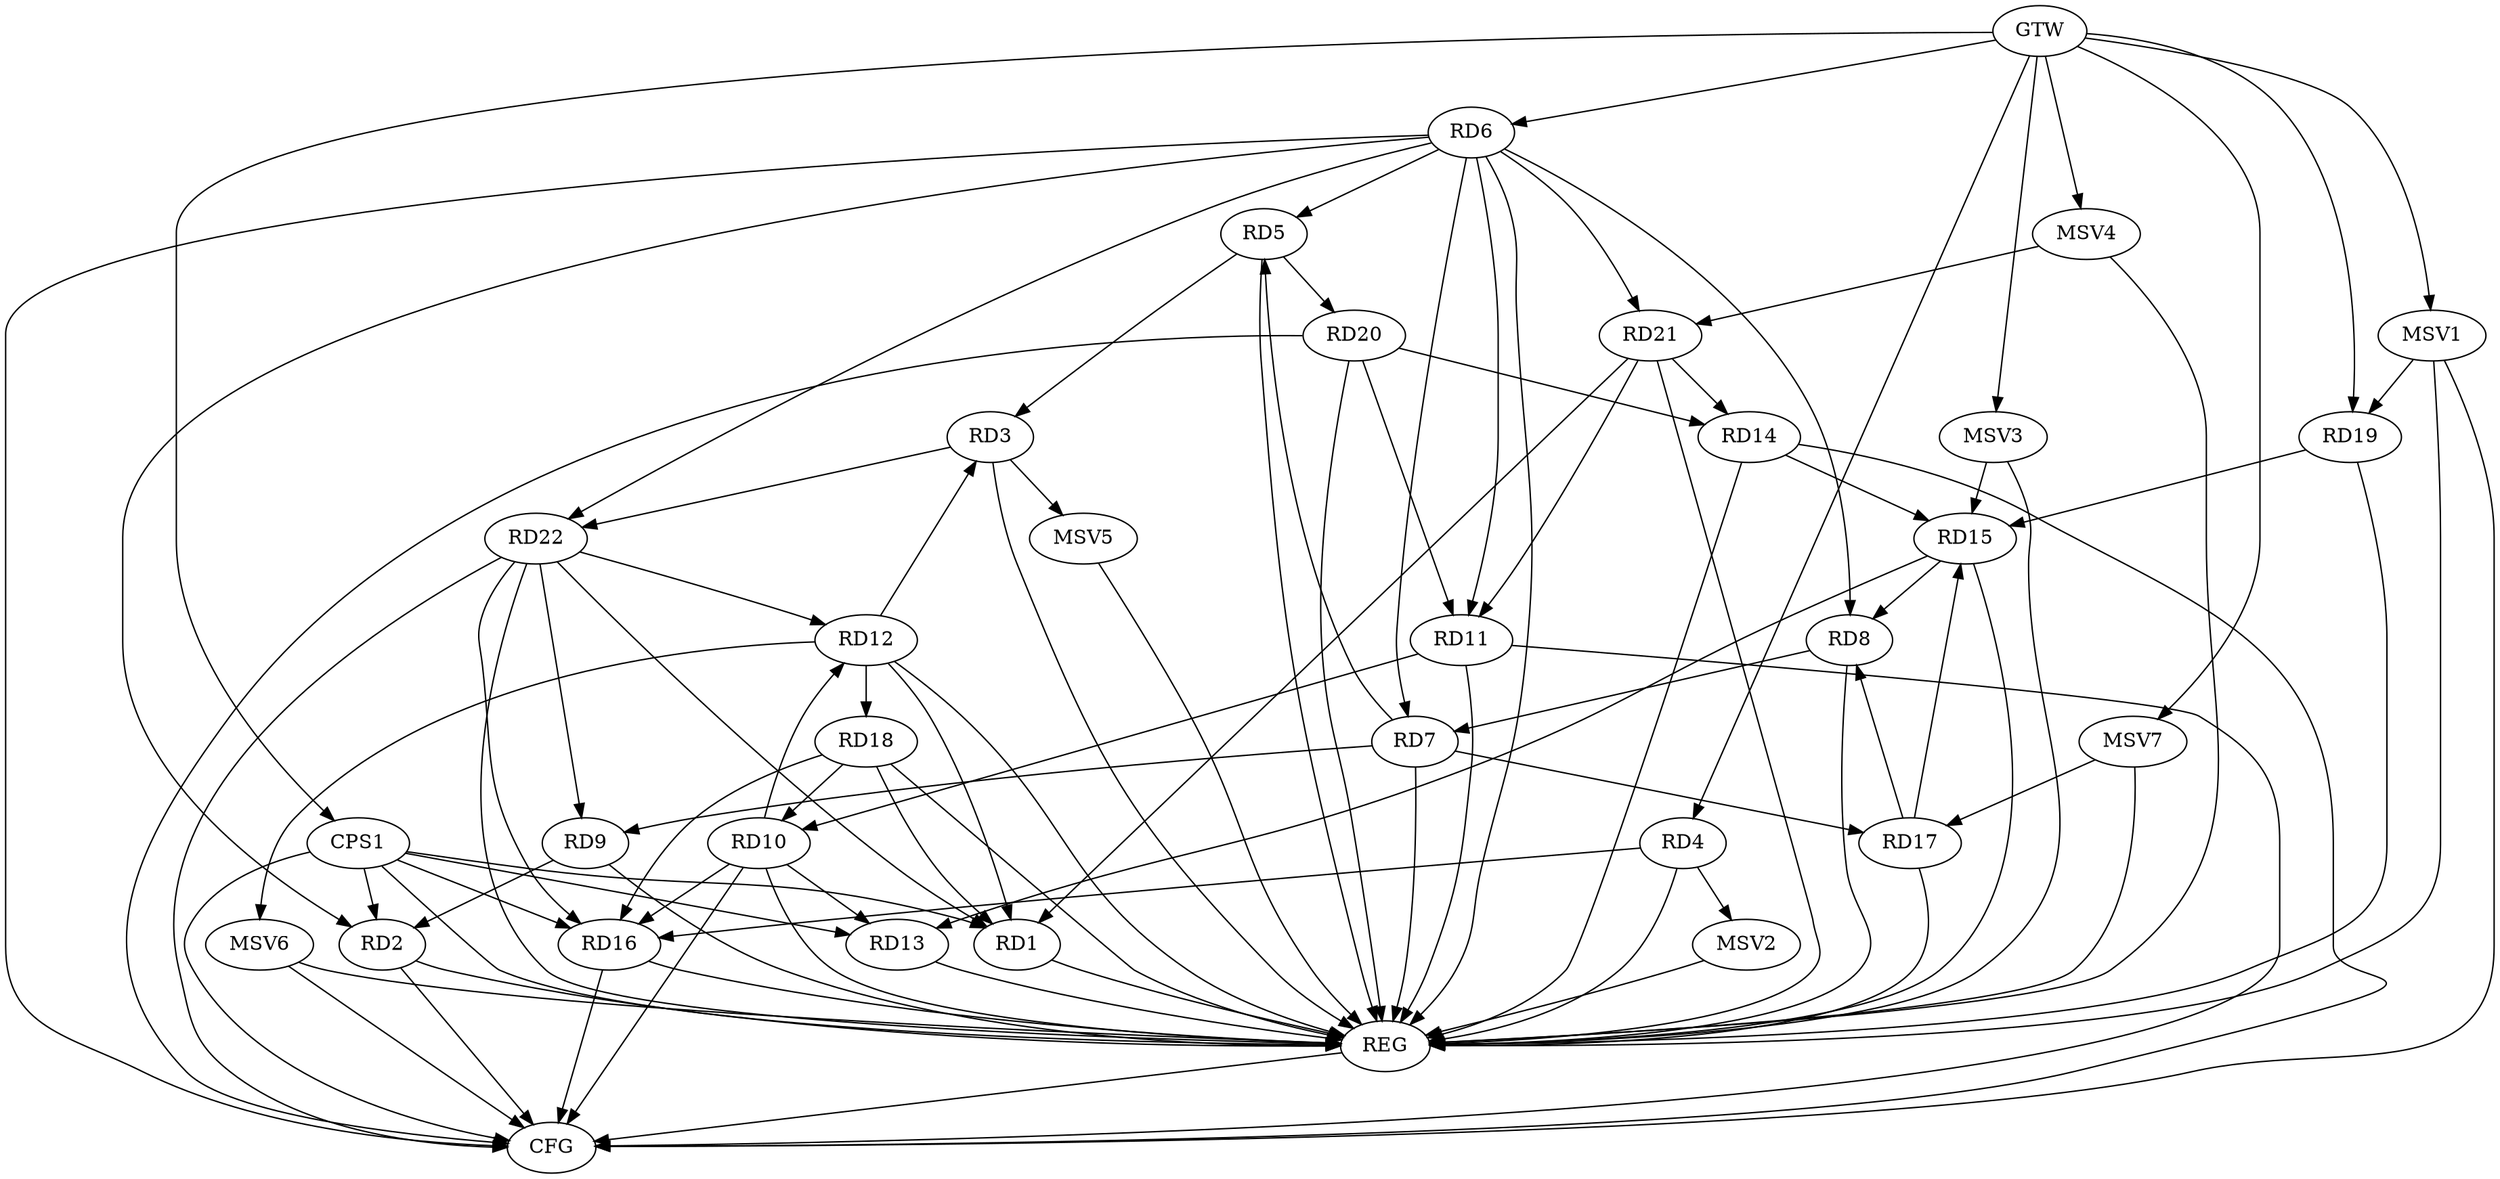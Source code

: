 strict digraph G {
  RD1 [ label="RD1" ];
  RD2 [ label="RD2" ];
  RD3 [ label="RD3" ];
  RD4 [ label="RD4" ];
  RD5 [ label="RD5" ];
  RD6 [ label="RD6" ];
  RD7 [ label="RD7" ];
  RD8 [ label="RD8" ];
  RD9 [ label="RD9" ];
  RD10 [ label="RD10" ];
  RD11 [ label="RD11" ];
  RD12 [ label="RD12" ];
  RD13 [ label="RD13" ];
  RD14 [ label="RD14" ];
  RD15 [ label="RD15" ];
  RD16 [ label="RD16" ];
  RD17 [ label="RD17" ];
  RD18 [ label="RD18" ];
  RD19 [ label="RD19" ];
  RD20 [ label="RD20" ];
  RD21 [ label="RD21" ];
  RD22 [ label="RD22" ];
  CPS1 [ label="CPS1" ];
  GTW [ label="GTW" ];
  REG [ label="REG" ];
  CFG [ label="CFG" ];
  MSV1 [ label="MSV1" ];
  MSV2 [ label="MSV2" ];
  MSV3 [ label="MSV3" ];
  MSV4 [ label="MSV4" ];
  MSV5 [ label="MSV5" ];
  MSV6 [ label="MSV6" ];
  MSV7 [ label="MSV7" ];
  RD12 -> RD1;
  RD18 -> RD1;
  RD21 -> RD1;
  RD22 -> RD1;
  RD6 -> RD2;
  RD9 -> RD2;
  RD5 -> RD3;
  RD12 -> RD3;
  RD3 -> RD22;
  RD4 -> RD16;
  RD7 -> RD5;
  RD5 -> RD20;
  RD6 -> RD8;
  RD6 -> RD11;
  RD6 -> RD21;
  RD8 -> RD7;
  RD7 -> RD9;
  RD7 -> RD17;
  RD15 -> RD8;
  RD17 -> RD8;
  RD22 -> RD9;
  RD11 -> RD10;
  RD10 -> RD12;
  RD10 -> RD13;
  RD10 -> RD16;
  RD18 -> RD10;
  RD20 -> RD11;
  RD21 -> RD11;
  RD12 -> RD18;
  RD22 -> RD12;
  RD15 -> RD13;
  RD14 -> RD15;
  RD20 -> RD14;
  RD21 -> RD14;
  RD17 -> RD15;
  RD19 -> RD15;
  RD18 -> RD16;
  RD22 -> RD16;
  CPS1 -> RD1;
  CPS1 -> RD2;
  CPS1 -> RD13;
  CPS1 -> RD16;
  GTW -> RD4;
  GTW -> RD6;
  GTW -> RD19;
  GTW -> CPS1;
  RD1 -> REG;
  RD2 -> REG;
  RD3 -> REG;
  RD4 -> REG;
  RD5 -> REG;
  RD6 -> REG;
  RD7 -> REG;
  RD8 -> REG;
  RD9 -> REG;
  RD10 -> REG;
  RD11 -> REG;
  RD12 -> REG;
  RD13 -> REG;
  RD14 -> REG;
  RD15 -> REG;
  RD16 -> REG;
  RD17 -> REG;
  RD18 -> REG;
  RD19 -> REG;
  RD20 -> REG;
  RD21 -> REG;
  RD22 -> REG;
  CPS1 -> REG;
  CPS1 -> CFG;
  RD6 -> CFG;
  RD2 -> CFG;
  RD14 -> CFG;
  RD16 -> CFG;
  RD20 -> CFG;
  RD10 -> CFG;
  RD22 -> CFG;
  RD11 -> CFG;
  REG -> CFG;
  RD6 -> RD22;
  RD6 -> RD7;
  RD6 -> RD5;
  MSV1 -> RD19;
  GTW -> MSV1;
  MSV1 -> REG;
  MSV1 -> CFG;
  RD4 -> MSV2;
  MSV2 -> REG;
  MSV3 -> RD15;
  GTW -> MSV3;
  MSV3 -> REG;
  MSV4 -> RD21;
  GTW -> MSV4;
  MSV4 -> REG;
  RD3 -> MSV5;
  MSV5 -> REG;
  RD12 -> MSV6;
  MSV6 -> REG;
  MSV6 -> CFG;
  MSV7 -> RD17;
  GTW -> MSV7;
  MSV7 -> REG;
}
